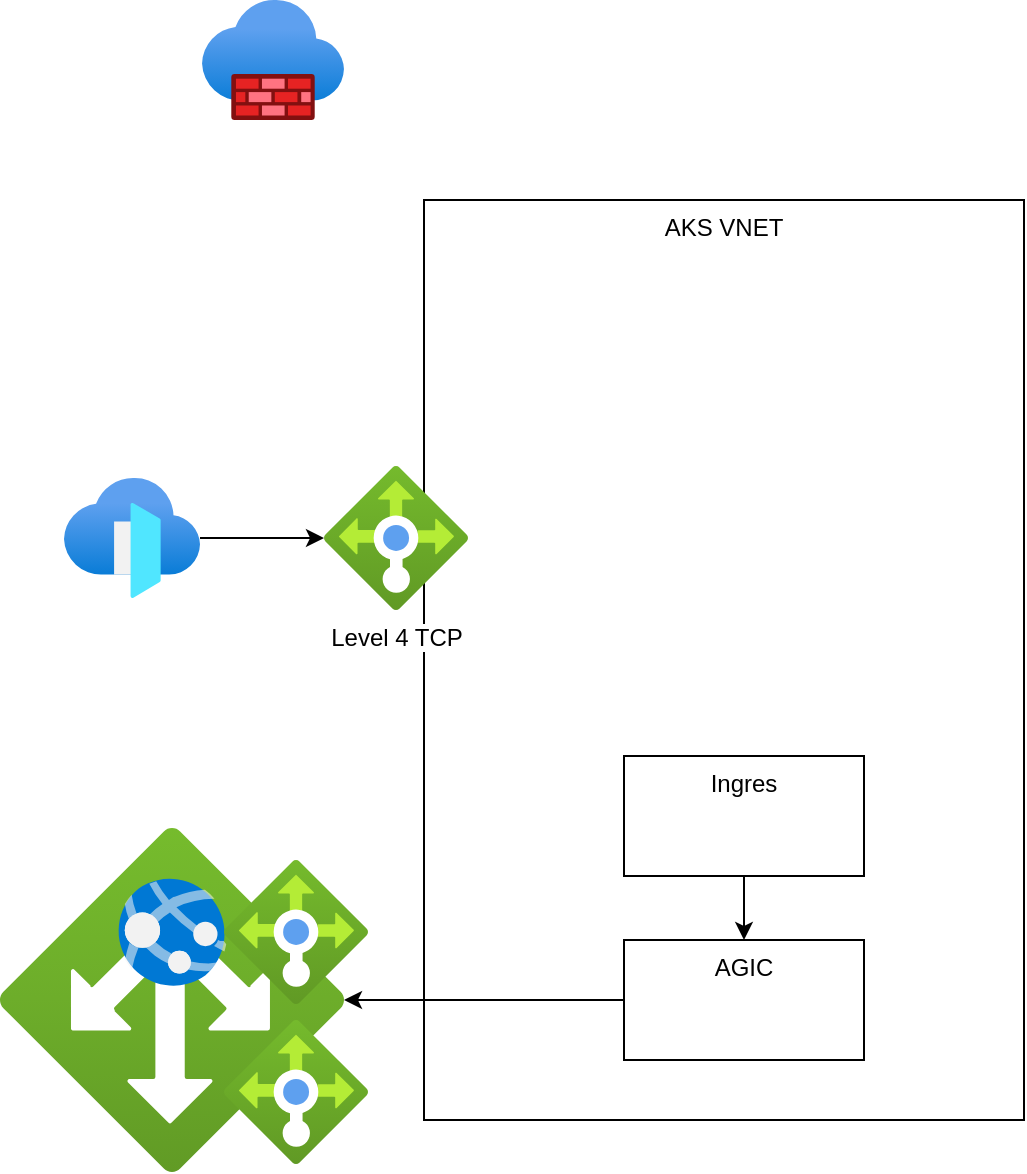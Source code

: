 <mxfile>
    <diagram id="pkPduLjyXBCeX-Sr2YiS" name="Page-1">
        <mxGraphModel dx="945" dy="742" grid="1" gridSize="10" guides="1" tooltips="1" connect="1" arrows="1" fold="1" page="1" pageScale="1" pageWidth="1169" pageHeight="827" math="0" shadow="0">
            <root>
                <mxCell id="0"/>
                <mxCell id="1" parent="0"/>
                <mxCell id="8" value="" style="aspect=fixed;html=1;points=[];align=center;image;fontSize=12;image=img/lib/azure2/networking/Application_Gateways.svg;" vertex="1" parent="1">
                    <mxGeometry x="18" y="524" width="172" height="172" as="geometry"/>
                </mxCell>
                <mxCell id="2" value="AKS VNET" style="rounded=0;whiteSpace=wrap;html=1;verticalAlign=top;" vertex="1" parent="1">
                    <mxGeometry x="230" y="210" width="300" height="460" as="geometry"/>
                </mxCell>
                <mxCell id="3" value="" style="aspect=fixed;html=1;points=[];align=center;image;fontSize=12;image=img/lib/azure2/networking/Load_Balancers.svg;" vertex="1" parent="1">
                    <mxGeometry x="130" y="540" width="72" height="72" as="geometry"/>
                </mxCell>
                <mxCell id="22" style="edgeStyle=orthogonalEdgeStyle;rounded=0;orthogonalLoop=1;jettySize=auto;html=1;" edge="1" parent="1" source="5" target="15">
                    <mxGeometry relative="1" as="geometry"/>
                </mxCell>
                <mxCell id="5" value="" style="aspect=fixed;html=1;points=[];align=center;image;fontSize=12;image=img/lib/azure2/networking/Front_Doors.svg;" vertex="1" parent="1">
                    <mxGeometry x="50" y="349" width="68" height="60" as="geometry"/>
                </mxCell>
                <mxCell id="9" value="" style="aspect=fixed;html=1;points=[];align=center;image;fontSize=12;image=img/lib/azure2/networking/Load_Balancers.svg;" vertex="1" parent="1">
                    <mxGeometry x="130" y="620" width="72" height="72" as="geometry"/>
                </mxCell>
                <mxCell id="14" style="edgeStyle=orthogonalEdgeStyle;rounded=0;orthogonalLoop=1;jettySize=auto;html=1;" edge="1" parent="1" source="11" target="8">
                    <mxGeometry relative="1" as="geometry"/>
                </mxCell>
                <mxCell id="11" value="AGIC" style="rounded=0;whiteSpace=wrap;html=1;verticalAlign=top;" vertex="1" parent="1">
                    <mxGeometry x="330" y="580" width="120" height="60" as="geometry"/>
                </mxCell>
                <mxCell id="13" style="edgeStyle=orthogonalEdgeStyle;rounded=0;orthogonalLoop=1;jettySize=auto;html=1;" edge="1" parent="1" source="12" target="11">
                    <mxGeometry relative="1" as="geometry"/>
                </mxCell>
                <mxCell id="12" value="Ingres" style="rounded=0;whiteSpace=wrap;html=1;verticalAlign=top;" vertex="1" parent="1">
                    <mxGeometry x="330" y="488" width="120" height="60" as="geometry"/>
                </mxCell>
                <mxCell id="15" value="Level 4 TCP" style="aspect=fixed;html=1;points=[];align=center;image;fontSize=12;image=img/lib/azure2/networking/Load_Balancers.svg;" vertex="1" parent="1">
                    <mxGeometry x="180" y="343" width="72" height="72" as="geometry"/>
                </mxCell>
                <mxCell id="23" value="" style="aspect=fixed;html=1;points=[];align=center;image;fontSize=12;image=img/lib/azure2/networking/Firewalls.svg;" vertex="1" parent="1">
                    <mxGeometry x="119" y="110" width="71" height="60" as="geometry"/>
                </mxCell>
            </root>
        </mxGraphModel>
    </diagram>
    <diagram id="jZXsfgc3iXdEvZcVeQOK" name="Page-2">
        <mxGraphModel dx="945" dy="742" grid="1" gridSize="10" guides="1" tooltips="1" connect="1" arrows="1" fold="1" page="1" pageScale="1" pageWidth="1169" pageHeight="827" math="0" shadow="0">
            <root>
                <mxCell id="P44Gn5IDSlyAm1yxYydj-0"/>
                <mxCell id="P44Gn5IDSlyAm1yxYydj-1" parent="P44Gn5IDSlyAm1yxYydj-0"/>
                <mxCell id="P44Gn5IDSlyAm1yxYydj-2" value="" style="rounded=0;whiteSpace=wrap;html=1;verticalAlign=top;" vertex="1" parent="P44Gn5IDSlyAm1yxYydj-1">
                    <mxGeometry x="170" y="180" width="120" height="60" as="geometry"/>
                </mxCell>
                <mxCell id="P44Gn5IDSlyAm1yxYydj-14" style="edgeStyle=none;rounded=0;orthogonalLoop=1;jettySize=auto;html=1;" edge="1" parent="P44Gn5IDSlyAm1yxYydj-1" source="P44Gn5IDSlyAm1yxYydj-3" target="P44Gn5IDSlyAm1yxYydj-11">
                    <mxGeometry relative="1" as="geometry"/>
                </mxCell>
                <mxCell id="P44Gn5IDSlyAm1yxYydj-15" style="edgeStyle=none;rounded=0;orthogonalLoop=1;jettySize=auto;html=1;entryX=0.461;entryY=-0.019;entryDx=0;entryDy=0;entryPerimeter=0;" edge="1" parent="P44Gn5IDSlyAm1yxYydj-1" source="P44Gn5IDSlyAm1yxYydj-3" target="P44Gn5IDSlyAm1yxYydj-11">
                    <mxGeometry relative="1" as="geometry"/>
                </mxCell>
                <mxCell id="P44Gn5IDSlyAm1yxYydj-3" value="" style="rounded=0;whiteSpace=wrap;html=1;verticalAlign=top;" vertex="1" parent="P44Gn5IDSlyAm1yxYydj-1">
                    <mxGeometry x="160" y="300" width="120" height="60" as="geometry"/>
                </mxCell>
                <mxCell id="P44Gn5IDSlyAm1yxYydj-13" style="edgeStyle=none;rounded=0;orthogonalLoop=1;jettySize=auto;html=1;" edge="1" parent="P44Gn5IDSlyAm1yxYydj-1" source="P44Gn5IDSlyAm1yxYydj-4" target="P44Gn5IDSlyAm1yxYydj-11">
                    <mxGeometry relative="1" as="geometry"/>
                </mxCell>
                <mxCell id="P44Gn5IDSlyAm1yxYydj-4" value="" style="rounded=0;whiteSpace=wrap;html=1;verticalAlign=top;" vertex="1" parent="P44Gn5IDSlyAm1yxYydj-1">
                    <mxGeometry x="160" y="430" width="120" height="60" as="geometry"/>
                </mxCell>
                <mxCell id="P44Gn5IDSlyAm1yxYydj-12" style="edgeStyle=none;rounded=0;orthogonalLoop=1;jettySize=auto;html=1;" edge="1" parent="P44Gn5IDSlyAm1yxYydj-1" source="P44Gn5IDSlyAm1yxYydj-5" target="P44Gn5IDSlyAm1yxYydj-11">
                    <mxGeometry relative="1" as="geometry"/>
                </mxCell>
                <mxCell id="P44Gn5IDSlyAm1yxYydj-5" value="" style="rounded=0;whiteSpace=wrap;html=1;verticalAlign=top;" vertex="1" parent="P44Gn5IDSlyAm1yxYydj-1">
                    <mxGeometry x="170" y="570" width="120" height="60" as="geometry"/>
                </mxCell>
                <mxCell id="P44Gn5IDSlyAm1yxYydj-6" value="Good Measured" style="shape=parallelogram;perimeter=parallelogramPerimeter;whiteSpace=wrap;html=1;fixedSize=1;verticalAlign=top;" vertex="1" parent="P44Gn5IDSlyAm1yxYydj-1">
                    <mxGeometry x="370" y="250" width="120" height="60" as="geometry"/>
                </mxCell>
                <mxCell id="P44Gn5IDSlyAm1yxYydj-7" value="Good shipped" style="shape=parallelogram;perimeter=parallelogramPerimeter;whiteSpace=wrap;html=1;fixedSize=1;verticalAlign=top;" vertex="1" parent="P44Gn5IDSlyAm1yxYydj-1">
                    <mxGeometry x="370" y="330" width="120" height="60" as="geometry"/>
                </mxCell>
                <mxCell id="P44Gn5IDSlyAm1yxYydj-8" value="Good Loaded" style="shape=parallelogram;perimeter=parallelogramPerimeter;whiteSpace=wrap;html=1;fixedSize=1;verticalAlign=top;" vertex="1" parent="P44Gn5IDSlyAm1yxYydj-1">
                    <mxGeometry x="360" y="420" width="120" height="60" as="geometry"/>
                </mxCell>
                <mxCell id="P44Gn5IDSlyAm1yxYydj-9" value="" style="rounded=0;whiteSpace=wrap;html=1;verticalAlign=top;" vertex="1" parent="P44Gn5IDSlyAm1yxYydj-1">
                    <mxGeometry x="600" y="200" width="120" height="60" as="geometry"/>
                </mxCell>
                <mxCell id="P44Gn5IDSlyAm1yxYydj-10" value="" style="rounded=0;whiteSpace=wrap;html=1;verticalAlign=top;" vertex="1" parent="P44Gn5IDSlyAm1yxYydj-1">
                    <mxGeometry x="600" y="380" width="120" height="60" as="geometry"/>
                </mxCell>
                <mxCell id="P44Gn5IDSlyAm1yxYydj-16" style="edgeStyle=none;rounded=0;orthogonalLoop=1;jettySize=auto;html=1;" edge="1" parent="P44Gn5IDSlyAm1yxYydj-1" source="P44Gn5IDSlyAm1yxYydj-11" target="P44Gn5IDSlyAm1yxYydj-10">
                    <mxGeometry relative="1" as="geometry"/>
                </mxCell>
                <mxCell id="P44Gn5IDSlyAm1yxYydj-17" style="edgeStyle=none;rounded=0;orthogonalLoop=1;jettySize=auto;html=1;" edge="1" parent="P44Gn5IDSlyAm1yxYydj-1" source="P44Gn5IDSlyAm1yxYydj-11" target="P44Gn5IDSlyAm1yxYydj-9">
                    <mxGeometry relative="1" as="geometry"/>
                </mxCell>
                <mxCell id="P44Gn5IDSlyAm1yxYydj-11" value="" style="shape=cylinder3;whiteSpace=wrap;html=1;boundedLbl=1;backgroundOutline=1;size=15;verticalAlign=top;" vertex="1" parent="P44Gn5IDSlyAm1yxYydj-1">
                    <mxGeometry x="370" y="580" width="180" height="190" as="geometry"/>
                </mxCell>
                <mxCell id="P44Gn5IDSlyAm1yxYydj-18" style="edgeStyle=none;rounded=0;orthogonalLoop=1;jettySize=auto;html=1;exitX=0.5;exitY=1;exitDx=0;exitDy=0;" edge="1" parent="P44Gn5IDSlyAm1yxYydj-1" source="P44Gn5IDSlyAm1yxYydj-7" target="P44Gn5IDSlyAm1yxYydj-7">
                    <mxGeometry relative="1" as="geometry"/>
                </mxCell>
            </root>
        </mxGraphModel>
    </diagram>
</mxfile>